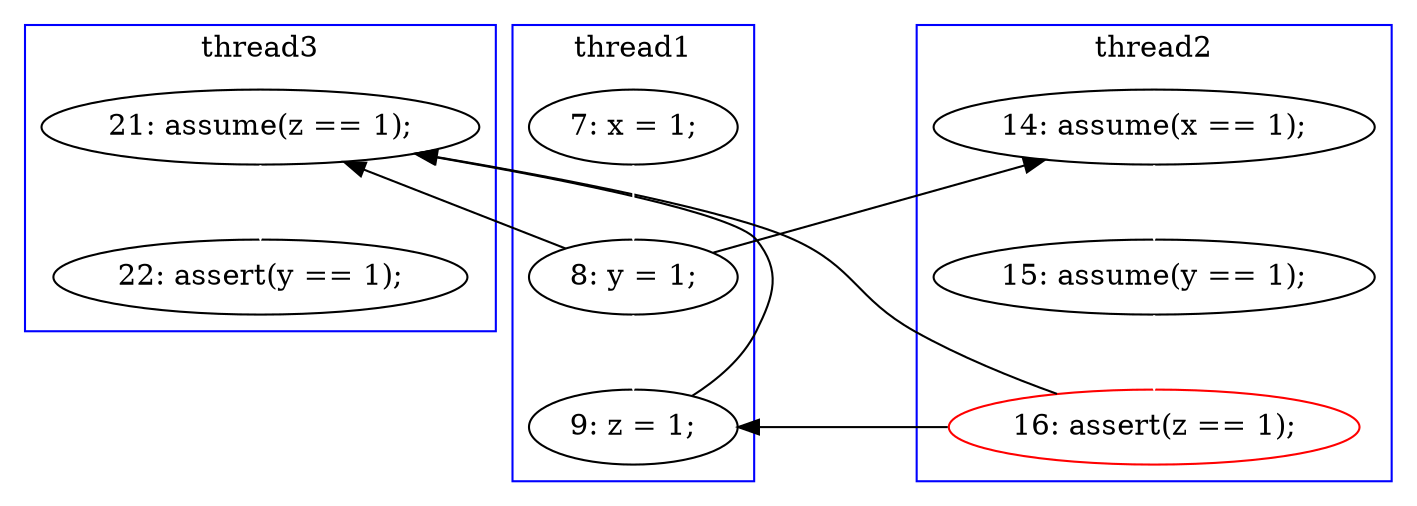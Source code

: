 digraph Counterexample {
	20 -> 22 [color = white, style = solid]
	13 -> 17 [color = white, style = solid]
	17 -> 20 [color = black, style = solid, constraint = false]
	13 -> 14 [color = black, style = solid, constraint = false]
	13 -> 20 [color = black, style = solid, constraint = false]
	14 -> 15 [color = white, style = solid]
	16 -> 17 [color = black, style = solid, constraint = false]
	16 -> 20 [color = black, style = solid, constraint = false]
	10 -> 13 [color = white, style = solid]
	15 -> 16 [color = white, style = solid]
	subgraph cluster3 {
		label = thread3
		color = blue
		20  [label = "21: assume(z == 1);"]
		22  [label = "22: assert(y == 1);"]
	}
	subgraph cluster1 {
		label = thread1
		color = blue
		17  [label = "9: z = 1;"]
		13  [label = "8: y = 1;"]
		10  [label = "7: x = 1;"]
	}
	subgraph cluster2 {
		label = thread2
		color = blue
		14  [label = "14: assume(x == 1);"]
		16  [label = "16: assert(z == 1);", color = red]
		15  [label = "15: assume(y == 1);"]
	}
}